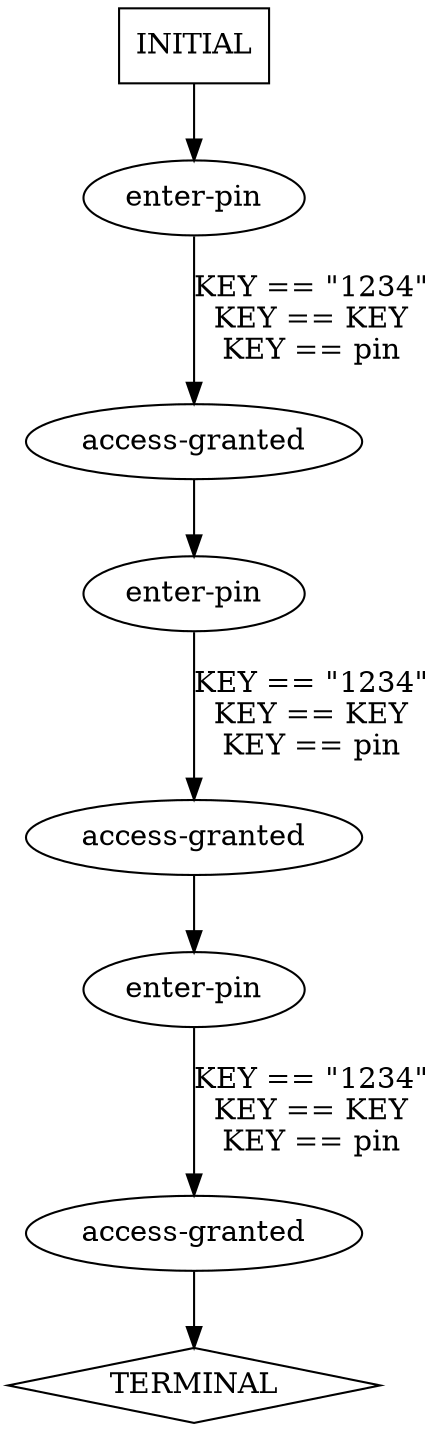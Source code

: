 digraph {
  0 [label="access-granted"];
  1 [label="access-granted"];
  2 [label="access-granted"];
  3 [label="enter-pin"];
  4 [label="enter-pin"];
  5 [label="enter-pin"];
  6 [label="TERMINAL",shape=diamond];
  7 [label="INITIAL",shape=box];
0->4 [label="",];
1->5 [label="",];
2->6 [label="",];
3->0 [label="KEY == \"1234\"\nKEY == KEY\nKEY == pin",];
4->1 [label="KEY == \"1234\"\nKEY == KEY\nKEY == pin",];
5->2 [label="KEY == \"1234\"\nKEY == KEY\nKEY == pin",];
7->3 [label="",];
} // digraph {
